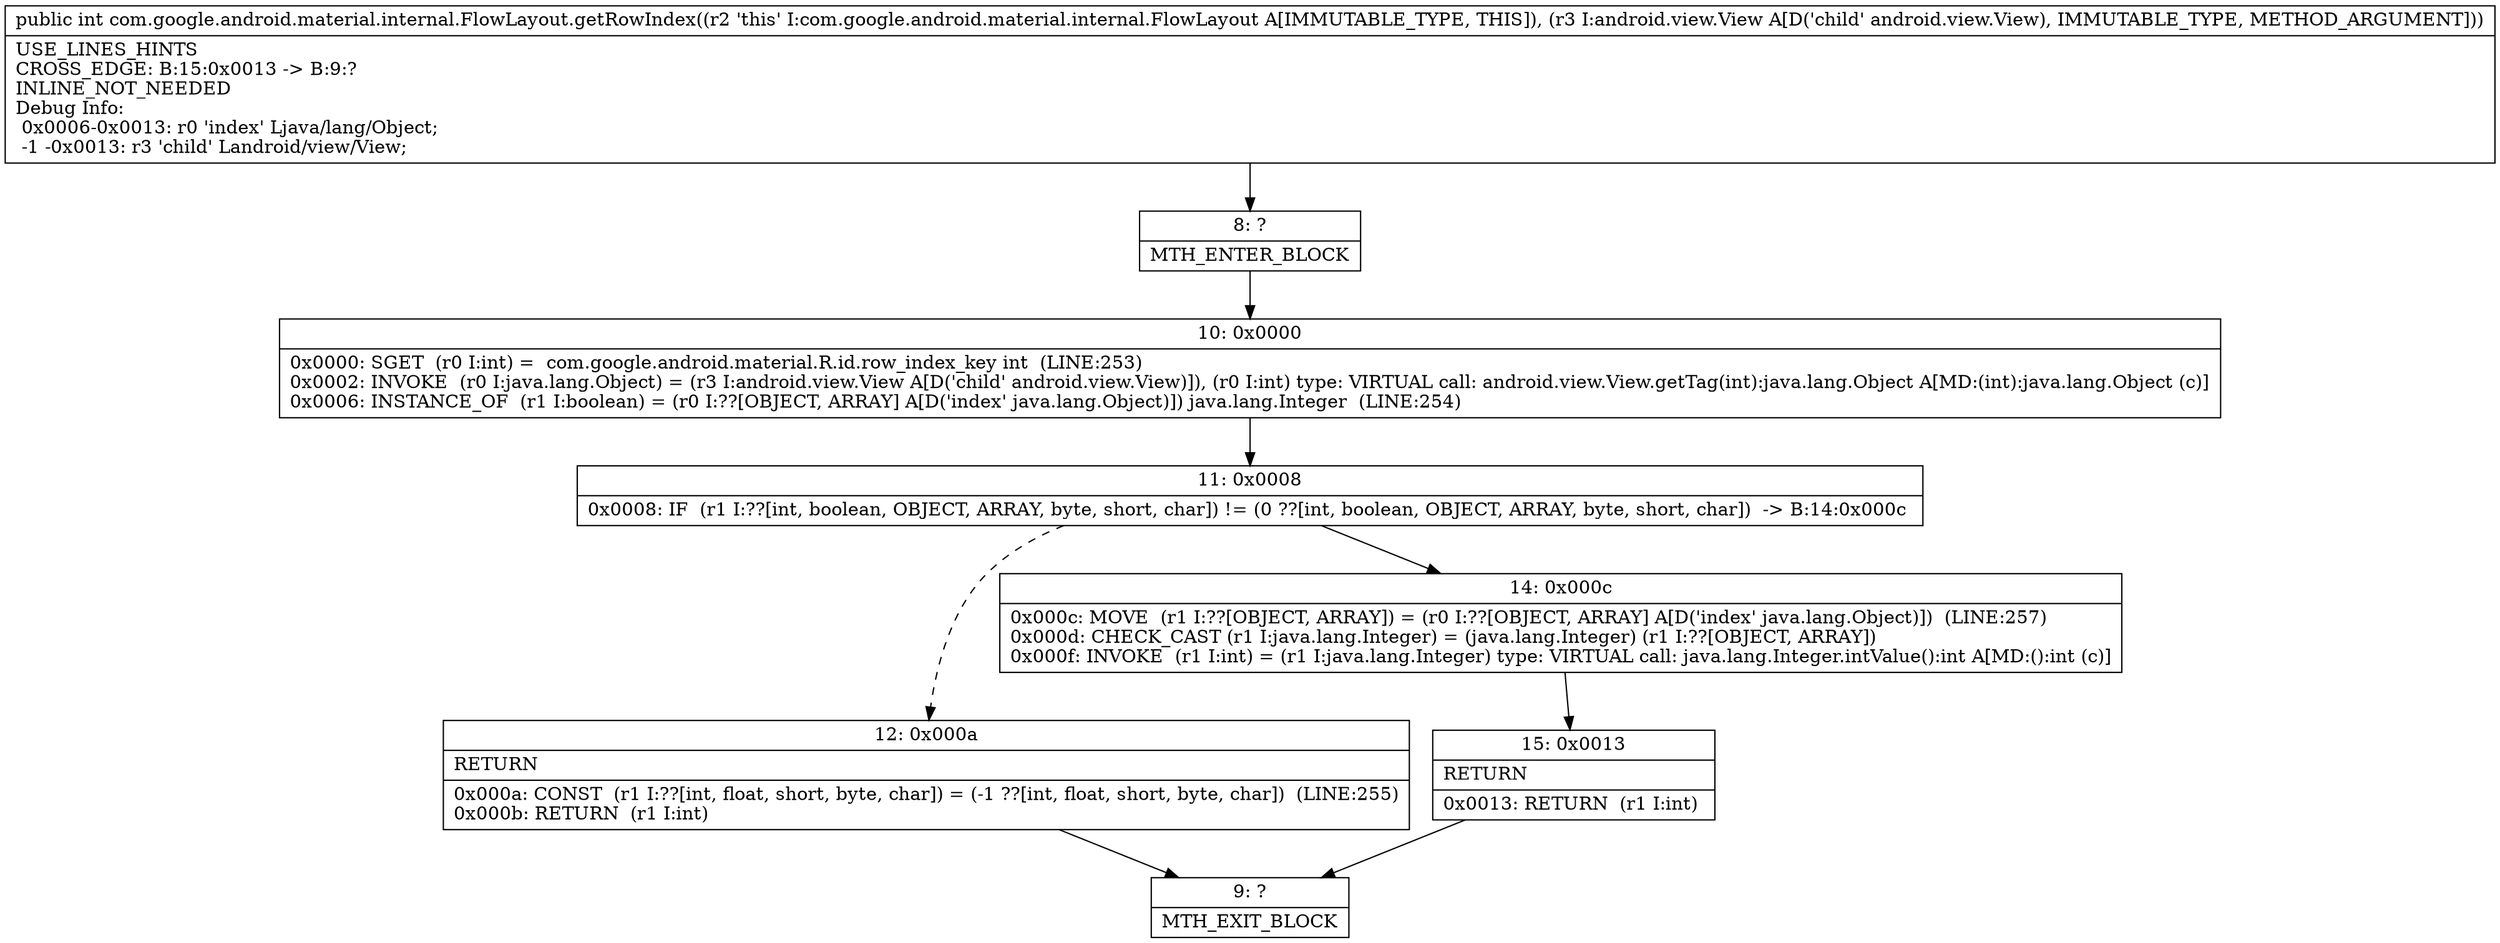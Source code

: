 digraph "CFG forcom.google.android.material.internal.FlowLayout.getRowIndex(Landroid\/view\/View;)I" {
Node_8 [shape=record,label="{8\:\ ?|MTH_ENTER_BLOCK\l}"];
Node_10 [shape=record,label="{10\:\ 0x0000|0x0000: SGET  (r0 I:int) =  com.google.android.material.R.id.row_index_key int  (LINE:253)\l0x0002: INVOKE  (r0 I:java.lang.Object) = (r3 I:android.view.View A[D('child' android.view.View)]), (r0 I:int) type: VIRTUAL call: android.view.View.getTag(int):java.lang.Object A[MD:(int):java.lang.Object (c)]\l0x0006: INSTANCE_OF  (r1 I:boolean) = (r0 I:??[OBJECT, ARRAY] A[D('index' java.lang.Object)]) java.lang.Integer  (LINE:254)\l}"];
Node_11 [shape=record,label="{11\:\ 0x0008|0x0008: IF  (r1 I:??[int, boolean, OBJECT, ARRAY, byte, short, char]) != (0 ??[int, boolean, OBJECT, ARRAY, byte, short, char])  \-\> B:14:0x000c \l}"];
Node_12 [shape=record,label="{12\:\ 0x000a|RETURN\l|0x000a: CONST  (r1 I:??[int, float, short, byte, char]) = (\-1 ??[int, float, short, byte, char])  (LINE:255)\l0x000b: RETURN  (r1 I:int) \l}"];
Node_9 [shape=record,label="{9\:\ ?|MTH_EXIT_BLOCK\l}"];
Node_14 [shape=record,label="{14\:\ 0x000c|0x000c: MOVE  (r1 I:??[OBJECT, ARRAY]) = (r0 I:??[OBJECT, ARRAY] A[D('index' java.lang.Object)])  (LINE:257)\l0x000d: CHECK_CAST (r1 I:java.lang.Integer) = (java.lang.Integer) (r1 I:??[OBJECT, ARRAY]) \l0x000f: INVOKE  (r1 I:int) = (r1 I:java.lang.Integer) type: VIRTUAL call: java.lang.Integer.intValue():int A[MD:():int (c)]\l}"];
Node_15 [shape=record,label="{15\:\ 0x0013|RETURN\l|0x0013: RETURN  (r1 I:int) \l}"];
MethodNode[shape=record,label="{public int com.google.android.material.internal.FlowLayout.getRowIndex((r2 'this' I:com.google.android.material.internal.FlowLayout A[IMMUTABLE_TYPE, THIS]), (r3 I:android.view.View A[D('child' android.view.View), IMMUTABLE_TYPE, METHOD_ARGUMENT]))  | USE_LINES_HINTS\lCROSS_EDGE: B:15:0x0013 \-\> B:9:?\lINLINE_NOT_NEEDED\lDebug Info:\l  0x0006\-0x0013: r0 'index' Ljava\/lang\/Object;\l  \-1 \-0x0013: r3 'child' Landroid\/view\/View;\l}"];
MethodNode -> Node_8;Node_8 -> Node_10;
Node_10 -> Node_11;
Node_11 -> Node_12[style=dashed];
Node_11 -> Node_14;
Node_12 -> Node_9;
Node_14 -> Node_15;
Node_15 -> Node_9;
}

